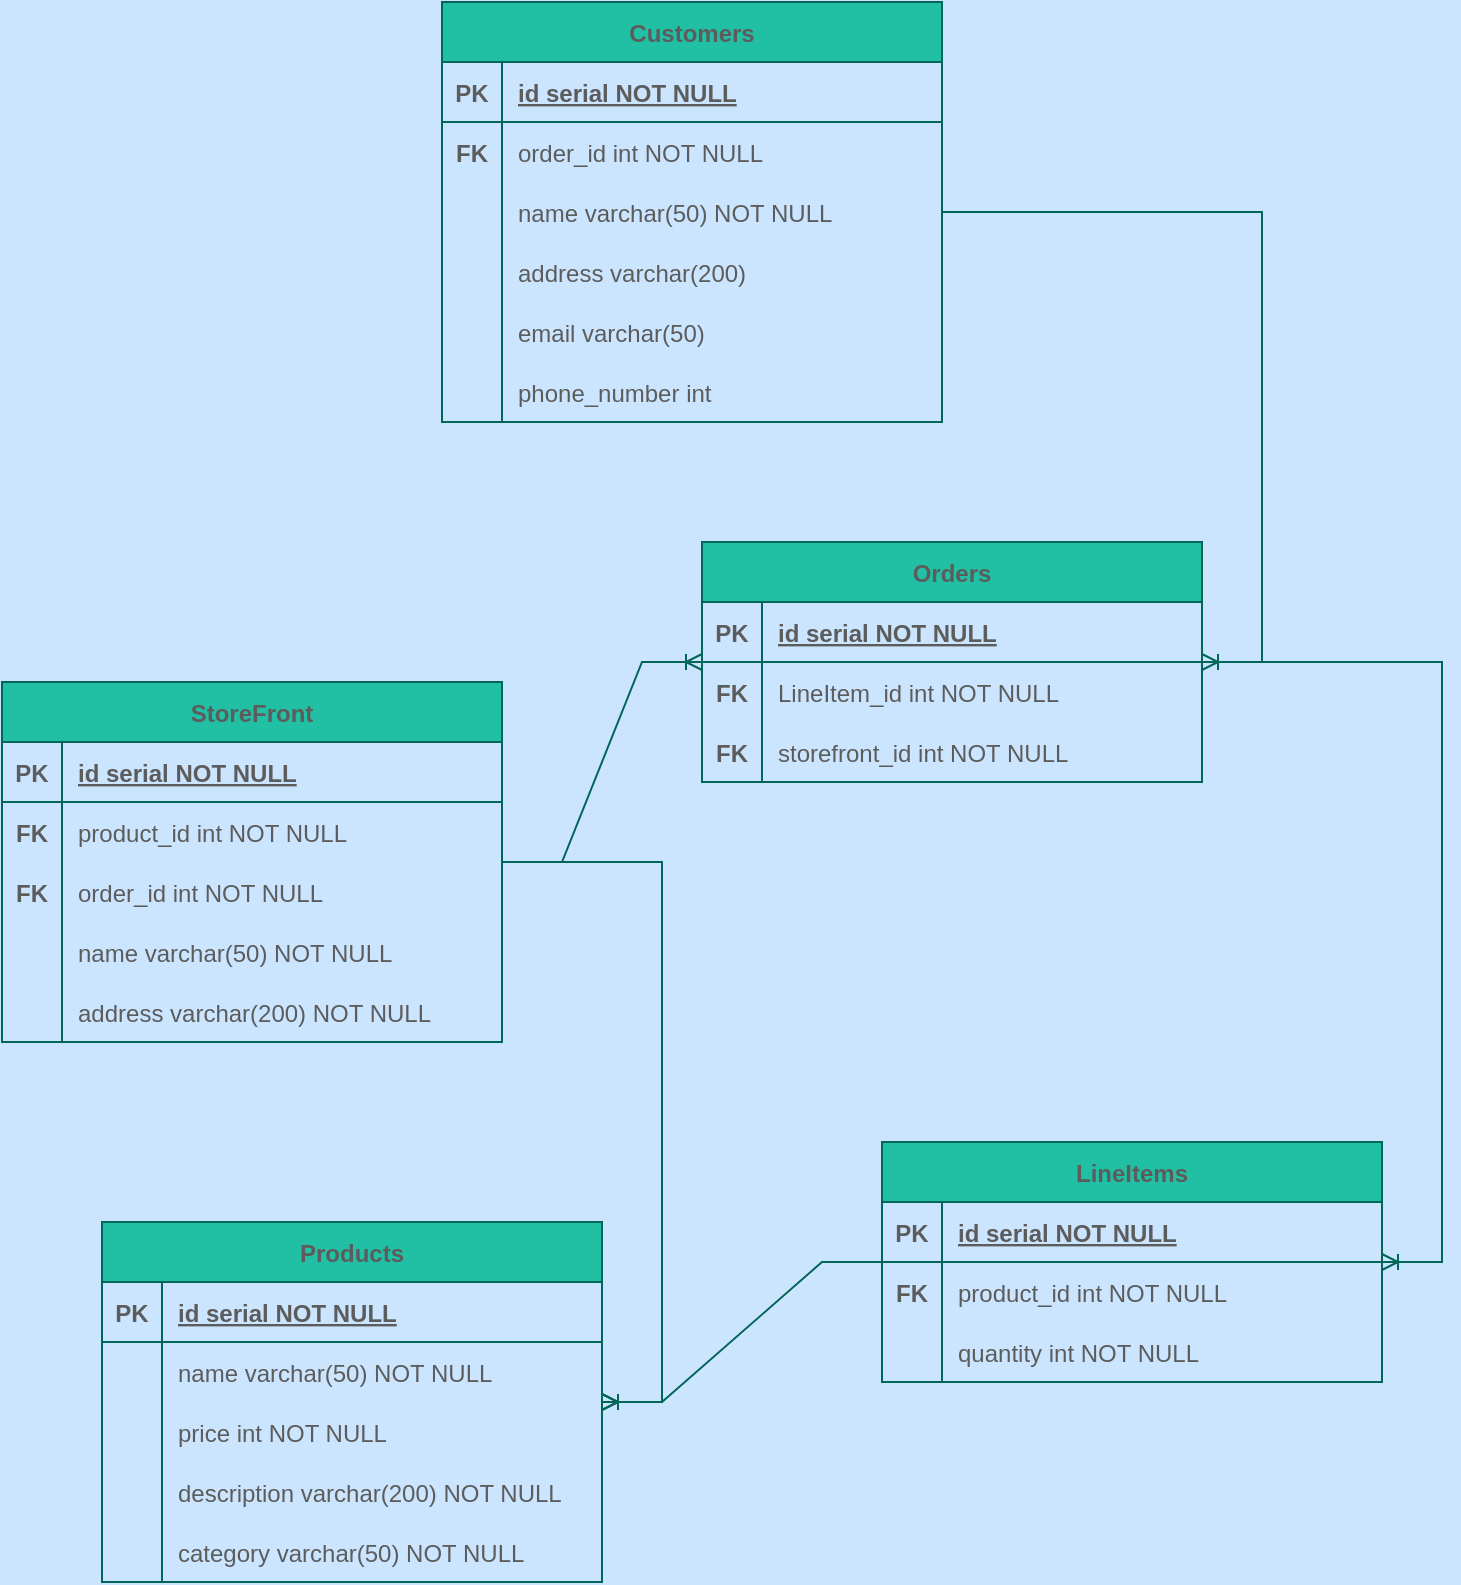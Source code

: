 <mxfile version="19.0.3" type="device"><diagram id="R2lEEEUBdFMjLlhIrx00" name="Page-1"><mxGraphModel dx="1102" dy="1025" grid="1" gridSize="10" guides="1" tooltips="1" connect="1" arrows="1" fold="1" page="1" pageScale="1" pageWidth="850" pageHeight="1100" background="#CCE5FF" math="0" shadow="0" extFonts="Permanent Marker^https://fonts.googleapis.com/css?family=Permanent+Marker"><root><mxCell id="0"/><mxCell id="1" parent="0"/><mxCell id="C-vyLk0tnHw3VtMMgP7b-23" value="Customers" style="shape=table;startSize=30;container=1;collapsible=1;childLayout=tableLayout;fixedRows=1;rowLines=0;fontStyle=1;align=center;resizeLast=1;fillColor=#21C0A5;strokeColor=#006658;fontColor=#5C5C5C;" parent="1" vertex="1"><mxGeometry x="290" y="10" width="250" height="210" as="geometry"/></mxCell><mxCell id="C-vyLk0tnHw3VtMMgP7b-24" value="" style="shape=partialRectangle;collapsible=0;dropTarget=0;pointerEvents=0;fillColor=none;points=[[0,0.5],[1,0.5]];portConstraint=eastwest;top=0;left=0;right=0;bottom=1;strokeColor=#006658;fontColor=#5C5C5C;" parent="C-vyLk0tnHw3VtMMgP7b-23" vertex="1"><mxGeometry y="30" width="250" height="30" as="geometry"/></mxCell><mxCell id="C-vyLk0tnHw3VtMMgP7b-25" value="PK" style="shape=partialRectangle;overflow=hidden;connectable=0;fillColor=none;top=0;left=0;bottom=0;right=0;fontStyle=1;strokeColor=#006658;fontColor=#5C5C5C;" parent="C-vyLk0tnHw3VtMMgP7b-24" vertex="1"><mxGeometry width="30" height="30" as="geometry"><mxRectangle width="30" height="30" as="alternateBounds"/></mxGeometry></mxCell><mxCell id="C-vyLk0tnHw3VtMMgP7b-26" value="id serial NOT NULL " style="shape=partialRectangle;overflow=hidden;connectable=0;fillColor=none;top=0;left=0;bottom=0;right=0;align=left;spacingLeft=6;fontStyle=5;strokeColor=#006658;fontColor=#5C5C5C;" parent="C-vyLk0tnHw3VtMMgP7b-24" vertex="1"><mxGeometry x="30" width="220" height="30" as="geometry"><mxRectangle width="220" height="30" as="alternateBounds"/></mxGeometry></mxCell><mxCell id="C-vyLk0tnHw3VtMMgP7b-27" value="" style="shape=partialRectangle;collapsible=0;dropTarget=0;pointerEvents=0;fillColor=none;points=[[0,0.5],[1,0.5]];portConstraint=eastwest;top=0;left=0;right=0;bottom=0;strokeColor=#006658;fontColor=#5C5C5C;" parent="C-vyLk0tnHw3VtMMgP7b-23" vertex="1"><mxGeometry y="60" width="250" height="30" as="geometry"/></mxCell><mxCell id="C-vyLk0tnHw3VtMMgP7b-28" value="FK" style="shape=partialRectangle;overflow=hidden;connectable=0;fillColor=none;top=0;left=0;bottom=0;right=0;fontStyle=1;strokeColor=#006658;fontColor=#5C5C5C;" parent="C-vyLk0tnHw3VtMMgP7b-27" vertex="1"><mxGeometry width="30" height="30" as="geometry"><mxRectangle width="30" height="30" as="alternateBounds"/></mxGeometry></mxCell><mxCell id="C-vyLk0tnHw3VtMMgP7b-29" value="order_id int NOT NULL" style="shape=partialRectangle;overflow=hidden;connectable=0;fillColor=none;top=0;left=0;bottom=0;right=0;align=left;spacingLeft=6;strokeColor=#006658;fontColor=#5C5C5C;" parent="C-vyLk0tnHw3VtMMgP7b-27" vertex="1"><mxGeometry x="30" width="220" height="30" as="geometry"><mxRectangle width="220" height="30" as="alternateBounds"/></mxGeometry></mxCell><mxCell id="_ga89qBq7lTKwcoKcpvE-96" style="shape=partialRectangle;collapsible=0;dropTarget=0;pointerEvents=0;fillColor=none;points=[[0,0.5],[1,0.5]];portConstraint=eastwest;top=0;left=0;right=0;bottom=0;strokeColor=#006658;fontColor=#5C5C5C;" parent="C-vyLk0tnHw3VtMMgP7b-23" vertex="1"><mxGeometry y="90" width="250" height="30" as="geometry"/></mxCell><mxCell id="_ga89qBq7lTKwcoKcpvE-97" style="shape=partialRectangle;overflow=hidden;connectable=0;fillColor=none;top=0;left=0;bottom=0;right=0;fontStyle=1;strokeColor=#006658;fontColor=#5C5C5C;" parent="_ga89qBq7lTKwcoKcpvE-96" vertex="1"><mxGeometry width="30" height="30" as="geometry"><mxRectangle width="30" height="30" as="alternateBounds"/></mxGeometry></mxCell><mxCell id="_ga89qBq7lTKwcoKcpvE-98" value="name varchar(50) NOT NULL" style="shape=partialRectangle;overflow=hidden;connectable=0;fillColor=none;top=0;left=0;bottom=0;right=0;align=left;spacingLeft=6;strokeColor=#006658;fontColor=#5C5C5C;" parent="_ga89qBq7lTKwcoKcpvE-96" vertex="1"><mxGeometry x="30" width="220" height="30" as="geometry"><mxRectangle width="220" height="30" as="alternateBounds"/></mxGeometry></mxCell><mxCell id="_ga89qBq7lTKwcoKcpvE-93" style="shape=partialRectangle;collapsible=0;dropTarget=0;pointerEvents=0;fillColor=none;points=[[0,0.5],[1,0.5]];portConstraint=eastwest;top=0;left=0;right=0;bottom=0;strokeColor=#006658;fontColor=#5C5C5C;" parent="C-vyLk0tnHw3VtMMgP7b-23" vertex="1"><mxGeometry y="120" width="250" height="30" as="geometry"/></mxCell><mxCell id="_ga89qBq7lTKwcoKcpvE-94" style="shape=partialRectangle;overflow=hidden;connectable=0;fillColor=none;top=0;left=0;bottom=0;right=0;fontStyle=1;strokeColor=#006658;fontColor=#5C5C5C;" parent="_ga89qBq7lTKwcoKcpvE-93" vertex="1"><mxGeometry width="30" height="30" as="geometry"><mxRectangle width="30" height="30" as="alternateBounds"/></mxGeometry></mxCell><mxCell id="_ga89qBq7lTKwcoKcpvE-95" value="address varchar(200)" style="shape=partialRectangle;overflow=hidden;connectable=0;fillColor=none;top=0;left=0;bottom=0;right=0;align=left;spacingLeft=6;strokeColor=#006658;fontColor=#5C5C5C;" parent="_ga89qBq7lTKwcoKcpvE-93" vertex="1"><mxGeometry x="30" width="220" height="30" as="geometry"><mxRectangle width="220" height="30" as="alternateBounds"/></mxGeometry></mxCell><mxCell id="_ga89qBq7lTKwcoKcpvE-90" style="shape=partialRectangle;collapsible=0;dropTarget=0;pointerEvents=0;fillColor=none;points=[[0,0.5],[1,0.5]];portConstraint=eastwest;top=0;left=0;right=0;bottom=0;strokeColor=#006658;fontColor=#5C5C5C;" parent="C-vyLk0tnHw3VtMMgP7b-23" vertex="1"><mxGeometry y="150" width="250" height="30" as="geometry"/></mxCell><mxCell id="_ga89qBq7lTKwcoKcpvE-91" style="shape=partialRectangle;overflow=hidden;connectable=0;fillColor=none;top=0;left=0;bottom=0;right=0;fontStyle=1;strokeColor=#006658;fontColor=#5C5C5C;" parent="_ga89qBq7lTKwcoKcpvE-90" vertex="1"><mxGeometry width="30" height="30" as="geometry"><mxRectangle width="30" height="30" as="alternateBounds"/></mxGeometry></mxCell><mxCell id="_ga89qBq7lTKwcoKcpvE-92" value="email varchar(50)" style="shape=partialRectangle;overflow=hidden;connectable=0;fillColor=none;top=0;left=0;bottom=0;right=0;align=left;spacingLeft=6;strokeColor=#006658;fontColor=#5C5C5C;" parent="_ga89qBq7lTKwcoKcpvE-90" vertex="1"><mxGeometry x="30" width="220" height="30" as="geometry"><mxRectangle width="220" height="30" as="alternateBounds"/></mxGeometry></mxCell><mxCell id="_ga89qBq7lTKwcoKcpvE-99" style="shape=partialRectangle;collapsible=0;dropTarget=0;pointerEvents=0;fillColor=none;points=[[0,0.5],[1,0.5]];portConstraint=eastwest;top=0;left=0;right=0;bottom=0;strokeColor=#006658;fontColor=#5C5C5C;" parent="C-vyLk0tnHw3VtMMgP7b-23" vertex="1"><mxGeometry y="180" width="250" height="30" as="geometry"/></mxCell><mxCell id="_ga89qBq7lTKwcoKcpvE-100" style="shape=partialRectangle;overflow=hidden;connectable=0;fillColor=none;top=0;left=0;bottom=0;right=0;fontStyle=1;strokeColor=#006658;fontColor=#5C5C5C;" parent="_ga89qBq7lTKwcoKcpvE-99" vertex="1"><mxGeometry width="30" height="30" as="geometry"><mxRectangle width="30" height="30" as="alternateBounds"/></mxGeometry></mxCell><mxCell id="_ga89qBq7lTKwcoKcpvE-101" value="phone_number int" style="shape=partialRectangle;overflow=hidden;connectable=0;fillColor=none;top=0;left=0;bottom=0;right=0;align=left;spacingLeft=6;strokeColor=#006658;fontColor=#5C5C5C;" parent="_ga89qBq7lTKwcoKcpvE-99" vertex="1"><mxGeometry x="30" width="220" height="30" as="geometry"><mxRectangle width="220" height="30" as="alternateBounds"/></mxGeometry></mxCell><mxCell id="_ga89qBq7lTKwcoKcpvE-2" value="Products" style="shape=table;startSize=30;container=1;collapsible=1;childLayout=tableLayout;fixedRows=1;rowLines=0;fontStyle=1;align=center;resizeLast=1;fillColor=#21C0A5;strokeColor=#006658;fontColor=#5C5C5C;" parent="1" vertex="1"><mxGeometry x="120" y="620" width="250" height="180" as="geometry"/></mxCell><mxCell id="_ga89qBq7lTKwcoKcpvE-3" value="" style="shape=partialRectangle;collapsible=0;dropTarget=0;pointerEvents=0;fillColor=none;points=[[0,0.5],[1,0.5]];portConstraint=eastwest;top=0;left=0;right=0;bottom=1;strokeColor=#006658;fontColor=#5C5C5C;" parent="_ga89qBq7lTKwcoKcpvE-2" vertex="1"><mxGeometry y="30" width="250" height="30" as="geometry"/></mxCell><mxCell id="_ga89qBq7lTKwcoKcpvE-4" value="PK" style="shape=partialRectangle;overflow=hidden;connectable=0;fillColor=none;top=0;left=0;bottom=0;right=0;fontStyle=1;strokeColor=#006658;fontColor=#5C5C5C;" parent="_ga89qBq7lTKwcoKcpvE-3" vertex="1"><mxGeometry width="30" height="30" as="geometry"><mxRectangle width="30" height="30" as="alternateBounds"/></mxGeometry></mxCell><mxCell id="_ga89qBq7lTKwcoKcpvE-5" value="id serial NOT NULL " style="shape=partialRectangle;overflow=hidden;connectable=0;fillColor=none;top=0;left=0;bottom=0;right=0;align=left;spacingLeft=6;fontStyle=5;strokeColor=#006658;fontColor=#5C5C5C;" parent="_ga89qBq7lTKwcoKcpvE-3" vertex="1"><mxGeometry x="30" width="220" height="30" as="geometry"><mxRectangle width="220" height="30" as="alternateBounds"/></mxGeometry></mxCell><mxCell id="_ga89qBq7lTKwcoKcpvE-6" value="" style="shape=partialRectangle;collapsible=0;dropTarget=0;pointerEvents=0;fillColor=none;points=[[0,0.5],[1,0.5]];portConstraint=eastwest;top=0;left=0;right=0;bottom=0;strokeColor=#006658;fontColor=#5C5C5C;" parent="_ga89qBq7lTKwcoKcpvE-2" vertex="1"><mxGeometry y="60" width="250" height="30" as="geometry"/></mxCell><mxCell id="_ga89qBq7lTKwcoKcpvE-7" value="" style="shape=partialRectangle;overflow=hidden;connectable=0;fillColor=none;top=0;left=0;bottom=0;right=0;strokeColor=#006658;fontColor=#5C5C5C;" parent="_ga89qBq7lTKwcoKcpvE-6" vertex="1"><mxGeometry width="30" height="30" as="geometry"><mxRectangle width="30" height="30" as="alternateBounds"/></mxGeometry></mxCell><mxCell id="_ga89qBq7lTKwcoKcpvE-8" value="name varchar(50) NOT NULL" style="shape=partialRectangle;overflow=hidden;connectable=0;fillColor=none;top=0;left=0;bottom=0;right=0;align=left;spacingLeft=6;strokeColor=#006658;fontColor=#5C5C5C;" parent="_ga89qBq7lTKwcoKcpvE-6" vertex="1"><mxGeometry x="30" width="220" height="30" as="geometry"><mxRectangle width="220" height="30" as="alternateBounds"/></mxGeometry></mxCell><mxCell id="_ga89qBq7lTKwcoKcpvE-9" value="" style="shape=partialRectangle;collapsible=0;dropTarget=0;pointerEvents=0;fillColor=none;points=[[0,0.5],[1,0.5]];portConstraint=eastwest;top=0;left=0;right=0;bottom=0;strokeColor=#006658;fontColor=#5C5C5C;" parent="_ga89qBq7lTKwcoKcpvE-2" vertex="1"><mxGeometry y="90" width="250" height="30" as="geometry"/></mxCell><mxCell id="_ga89qBq7lTKwcoKcpvE-10" value="" style="shape=partialRectangle;overflow=hidden;connectable=0;fillColor=none;top=0;left=0;bottom=0;right=0;strokeColor=#006658;fontColor=#5C5C5C;" parent="_ga89qBq7lTKwcoKcpvE-9" vertex="1"><mxGeometry width="30" height="30" as="geometry"><mxRectangle width="30" height="30" as="alternateBounds"/></mxGeometry></mxCell><mxCell id="_ga89qBq7lTKwcoKcpvE-11" value="price int NOT NULL" style="shape=partialRectangle;overflow=hidden;connectable=0;fillColor=none;top=0;left=0;bottom=0;right=0;align=left;spacingLeft=6;strokeColor=#006658;fontColor=#5C5C5C;" parent="_ga89qBq7lTKwcoKcpvE-9" vertex="1"><mxGeometry x="30" width="220" height="30" as="geometry"><mxRectangle width="220" height="30" as="alternateBounds"/></mxGeometry></mxCell><mxCell id="_ga89qBq7lTKwcoKcpvE-12" value="" style="shape=partialRectangle;collapsible=0;dropTarget=0;pointerEvents=0;fillColor=none;points=[[0,0.5],[1,0.5]];portConstraint=eastwest;top=0;left=0;right=0;bottom=0;strokeColor=#006658;fontColor=#5C5C5C;" parent="_ga89qBq7lTKwcoKcpvE-2" vertex="1"><mxGeometry y="120" width="250" height="30" as="geometry"/></mxCell><mxCell id="_ga89qBq7lTKwcoKcpvE-13" value="" style="shape=partialRectangle;overflow=hidden;connectable=0;fillColor=none;top=0;left=0;bottom=0;right=0;strokeColor=#006658;fontColor=#5C5C5C;" parent="_ga89qBq7lTKwcoKcpvE-12" vertex="1"><mxGeometry width="30" height="30" as="geometry"><mxRectangle width="30" height="30" as="alternateBounds"/></mxGeometry></mxCell><mxCell id="_ga89qBq7lTKwcoKcpvE-14" value="description varchar(200) NOT NULL" style="shape=partialRectangle;overflow=hidden;connectable=0;fillColor=none;top=0;left=0;bottom=0;right=0;align=left;spacingLeft=6;strokeColor=#006658;fontColor=#5C5C5C;" parent="_ga89qBq7lTKwcoKcpvE-12" vertex="1"><mxGeometry x="30" width="220" height="30" as="geometry"><mxRectangle width="220" height="30" as="alternateBounds"/></mxGeometry></mxCell><mxCell id="_ga89qBq7lTKwcoKcpvE-15" value="" style="shape=partialRectangle;collapsible=0;dropTarget=0;pointerEvents=0;fillColor=none;points=[[0,0.5],[1,0.5]];portConstraint=eastwest;top=0;left=0;right=0;bottom=0;strokeColor=#006658;fontColor=#5C5C5C;" parent="_ga89qBq7lTKwcoKcpvE-2" vertex="1"><mxGeometry y="150" width="250" height="30" as="geometry"/></mxCell><mxCell id="_ga89qBq7lTKwcoKcpvE-16" value="" style="shape=partialRectangle;overflow=hidden;connectable=0;fillColor=none;top=0;left=0;bottom=0;right=0;strokeColor=#006658;fontColor=#5C5C5C;" parent="_ga89qBq7lTKwcoKcpvE-15" vertex="1"><mxGeometry width="30" height="30" as="geometry"><mxRectangle width="30" height="30" as="alternateBounds"/></mxGeometry></mxCell><mxCell id="_ga89qBq7lTKwcoKcpvE-17" value="category varchar(50) NOT NULL" style="shape=partialRectangle;overflow=hidden;connectable=0;fillColor=none;top=0;left=0;bottom=0;right=0;align=left;spacingLeft=6;strokeColor=#006658;fontColor=#5C5C5C;" parent="_ga89qBq7lTKwcoKcpvE-15" vertex="1"><mxGeometry x="30" width="220" height="30" as="geometry"><mxRectangle width="220" height="30" as="alternateBounds"/></mxGeometry></mxCell><mxCell id="_ga89qBq7lTKwcoKcpvE-18" value="LineItems" style="shape=table;startSize=30;container=1;collapsible=1;childLayout=tableLayout;fixedRows=1;rowLines=0;fontStyle=1;align=center;resizeLast=1;fillColor=#21C0A5;strokeColor=#006658;fontColor=#5C5C5C;" parent="1" vertex="1"><mxGeometry x="510" y="580" width="250" height="120" as="geometry"/></mxCell><mxCell id="_ga89qBq7lTKwcoKcpvE-19" value="" style="shape=partialRectangle;collapsible=0;dropTarget=0;pointerEvents=0;fillColor=none;points=[[0,0.5],[1,0.5]];portConstraint=eastwest;top=0;left=0;right=0;bottom=1;strokeColor=#006658;fontColor=#5C5C5C;" parent="_ga89qBq7lTKwcoKcpvE-18" vertex="1"><mxGeometry y="30" width="250" height="30" as="geometry"/></mxCell><mxCell id="_ga89qBq7lTKwcoKcpvE-20" value="PK" style="shape=partialRectangle;overflow=hidden;connectable=0;fillColor=none;top=0;left=0;bottom=0;right=0;fontStyle=1;strokeColor=#006658;fontColor=#5C5C5C;" parent="_ga89qBq7lTKwcoKcpvE-19" vertex="1"><mxGeometry width="30" height="30" as="geometry"><mxRectangle width="30" height="30" as="alternateBounds"/></mxGeometry></mxCell><mxCell id="_ga89qBq7lTKwcoKcpvE-21" value="id serial NOT NULL " style="shape=partialRectangle;overflow=hidden;connectable=0;fillColor=none;top=0;left=0;bottom=0;right=0;align=left;spacingLeft=6;fontStyle=5;strokeColor=#006658;fontColor=#5C5C5C;" parent="_ga89qBq7lTKwcoKcpvE-19" vertex="1"><mxGeometry x="30" width="220" height="30" as="geometry"><mxRectangle width="220" height="30" as="alternateBounds"/></mxGeometry></mxCell><mxCell id="_ga89qBq7lTKwcoKcpvE-22" value="" style="shape=partialRectangle;collapsible=0;dropTarget=0;pointerEvents=0;fillColor=none;points=[[0,0.5],[1,0.5]];portConstraint=eastwest;top=0;left=0;right=0;bottom=0;strokeColor=#006658;fontColor=#5C5C5C;" parent="_ga89qBq7lTKwcoKcpvE-18" vertex="1"><mxGeometry y="60" width="250" height="30" as="geometry"/></mxCell><mxCell id="_ga89qBq7lTKwcoKcpvE-23" value="FK" style="shape=partialRectangle;overflow=hidden;connectable=0;fillColor=none;top=0;left=0;bottom=0;right=0;fontStyle=1;strokeColor=#006658;fontColor=#5C5C5C;" parent="_ga89qBq7lTKwcoKcpvE-22" vertex="1"><mxGeometry width="30" height="30" as="geometry"><mxRectangle width="30" height="30" as="alternateBounds"/></mxGeometry></mxCell><mxCell id="_ga89qBq7lTKwcoKcpvE-24" value="product_id int NOT NULL" style="shape=partialRectangle;overflow=hidden;connectable=0;fillColor=none;top=0;left=0;bottom=0;right=0;align=left;spacingLeft=6;strokeColor=#006658;fontColor=#5C5C5C;" parent="_ga89qBq7lTKwcoKcpvE-22" vertex="1"><mxGeometry x="30" width="220" height="30" as="geometry"><mxRectangle width="220" height="30" as="alternateBounds"/></mxGeometry></mxCell><mxCell id="_ga89qBq7lTKwcoKcpvE-28" value="" style="shape=partialRectangle;collapsible=0;dropTarget=0;pointerEvents=0;fillColor=none;points=[[0,0.5],[1,0.5]];portConstraint=eastwest;top=0;left=0;right=0;bottom=0;strokeColor=#006658;fontColor=#5C5C5C;" parent="_ga89qBq7lTKwcoKcpvE-18" vertex="1"><mxGeometry y="90" width="250" height="30" as="geometry"/></mxCell><mxCell id="_ga89qBq7lTKwcoKcpvE-29" value="" style="shape=partialRectangle;overflow=hidden;connectable=0;fillColor=none;top=0;left=0;bottom=0;right=0;strokeColor=#006658;fontColor=#5C5C5C;" parent="_ga89qBq7lTKwcoKcpvE-28" vertex="1"><mxGeometry width="30" height="30" as="geometry"><mxRectangle width="30" height="30" as="alternateBounds"/></mxGeometry></mxCell><mxCell id="_ga89qBq7lTKwcoKcpvE-30" value="quantity int NOT NULL" style="shape=partialRectangle;overflow=hidden;connectable=0;fillColor=none;top=0;left=0;bottom=0;right=0;align=left;spacingLeft=6;strokeColor=#006658;fontColor=#5C5C5C;" parent="_ga89qBq7lTKwcoKcpvE-28" vertex="1"><mxGeometry x="30" width="220" height="30" as="geometry"><mxRectangle width="220" height="30" as="alternateBounds"/></mxGeometry></mxCell><mxCell id="_ga89qBq7lTKwcoKcpvE-34" value="Orders" style="shape=table;startSize=30;container=1;collapsible=1;childLayout=tableLayout;fixedRows=1;rowLines=0;fontStyle=1;align=center;resizeLast=1;fillColor=#21C0A5;strokeColor=#006658;fontColor=#5C5C5C;" parent="1" vertex="1"><mxGeometry x="420" y="280" width="250" height="120" as="geometry"/></mxCell><mxCell id="_ga89qBq7lTKwcoKcpvE-35" value="" style="shape=partialRectangle;collapsible=0;dropTarget=0;pointerEvents=0;fillColor=none;points=[[0,0.5],[1,0.5]];portConstraint=eastwest;top=0;left=0;right=0;bottom=1;strokeColor=#006658;fontColor=#5C5C5C;" parent="_ga89qBq7lTKwcoKcpvE-34" vertex="1"><mxGeometry y="30" width="250" height="30" as="geometry"/></mxCell><mxCell id="_ga89qBq7lTKwcoKcpvE-36" value="PK" style="shape=partialRectangle;overflow=hidden;connectable=0;fillColor=none;top=0;left=0;bottom=0;right=0;fontStyle=1;strokeColor=#006658;fontColor=#5C5C5C;" parent="_ga89qBq7lTKwcoKcpvE-35" vertex="1"><mxGeometry width="30" height="30" as="geometry"><mxRectangle width="30" height="30" as="alternateBounds"/></mxGeometry></mxCell><mxCell id="_ga89qBq7lTKwcoKcpvE-37" value="id serial NOT NULL " style="shape=partialRectangle;overflow=hidden;connectable=0;fillColor=none;top=0;left=0;bottom=0;right=0;align=left;spacingLeft=6;fontStyle=5;strokeColor=#006658;fontColor=#5C5C5C;" parent="_ga89qBq7lTKwcoKcpvE-35" vertex="1"><mxGeometry x="30" width="220" height="30" as="geometry"><mxRectangle width="220" height="30" as="alternateBounds"/></mxGeometry></mxCell><mxCell id="_ga89qBq7lTKwcoKcpvE-38" value="" style="shape=partialRectangle;collapsible=0;dropTarget=0;pointerEvents=0;fillColor=none;points=[[0,0.5],[1,0.5]];portConstraint=eastwest;top=0;left=0;right=0;bottom=0;strokeColor=#006658;fontColor=#5C5C5C;" parent="_ga89qBq7lTKwcoKcpvE-34" vertex="1"><mxGeometry y="60" width="250" height="30" as="geometry"/></mxCell><mxCell id="_ga89qBq7lTKwcoKcpvE-39" value="FK" style="shape=partialRectangle;overflow=hidden;connectable=0;fillColor=none;top=0;left=0;bottom=0;right=0;fontStyle=1;strokeColor=#006658;fontColor=#5C5C5C;" parent="_ga89qBq7lTKwcoKcpvE-38" vertex="1"><mxGeometry width="30" height="30" as="geometry"><mxRectangle width="30" height="30" as="alternateBounds"/></mxGeometry></mxCell><mxCell id="_ga89qBq7lTKwcoKcpvE-40" value="LineItem_id int NOT NULL" style="shape=partialRectangle;overflow=hidden;connectable=0;fillColor=none;top=0;left=0;bottom=0;right=0;align=left;spacingLeft=6;strokeColor=#006658;fontColor=#5C5C5C;" parent="_ga89qBq7lTKwcoKcpvE-38" vertex="1"><mxGeometry x="30" width="220" height="30" as="geometry"><mxRectangle width="220" height="30" as="alternateBounds"/></mxGeometry></mxCell><mxCell id="_ga89qBq7lTKwcoKcpvE-41" value="" style="shape=partialRectangle;collapsible=0;dropTarget=0;pointerEvents=0;fillColor=none;points=[[0,0.5],[1,0.5]];portConstraint=eastwest;top=0;left=0;right=0;bottom=0;strokeColor=#006658;fontColor=#5C5C5C;" parent="_ga89qBq7lTKwcoKcpvE-34" vertex="1"><mxGeometry y="90" width="250" height="30" as="geometry"/></mxCell><mxCell id="_ga89qBq7lTKwcoKcpvE-42" value="FK" style="shape=partialRectangle;overflow=hidden;connectable=0;fillColor=none;top=0;left=0;bottom=0;right=0;fontStyle=1;strokeColor=#006658;fontColor=#5C5C5C;" parent="_ga89qBq7lTKwcoKcpvE-41" vertex="1"><mxGeometry width="30" height="30" as="geometry"><mxRectangle width="30" height="30" as="alternateBounds"/></mxGeometry></mxCell><mxCell id="_ga89qBq7lTKwcoKcpvE-43" value="storefront_id int NOT NULL" style="shape=partialRectangle;overflow=hidden;connectable=0;fillColor=none;top=0;left=0;bottom=0;right=0;align=left;spacingLeft=6;strokeColor=#006658;fontColor=#5C5C5C;" parent="_ga89qBq7lTKwcoKcpvE-41" vertex="1"><mxGeometry x="30" width="220" height="30" as="geometry"><mxRectangle width="220" height="30" as="alternateBounds"/></mxGeometry></mxCell><mxCell id="_ga89qBq7lTKwcoKcpvE-45" value="StoreFront" style="shape=table;startSize=30;container=1;collapsible=1;childLayout=tableLayout;fixedRows=1;rowLines=0;fontStyle=1;align=center;resizeLast=1;fillColor=#21C0A5;strokeColor=#006658;fontColor=#5C5C5C;" parent="1" vertex="1"><mxGeometry x="70" y="350" width="250" height="180" as="geometry"/></mxCell><mxCell id="_ga89qBq7lTKwcoKcpvE-46" value="" style="shape=partialRectangle;collapsible=0;dropTarget=0;pointerEvents=0;fillColor=none;points=[[0,0.5],[1,0.5]];portConstraint=eastwest;top=0;left=0;right=0;bottom=1;strokeColor=#006658;fontColor=#5C5C5C;" parent="_ga89qBq7lTKwcoKcpvE-45" vertex="1"><mxGeometry y="30" width="250" height="30" as="geometry"/></mxCell><mxCell id="_ga89qBq7lTKwcoKcpvE-47" value="PK" style="shape=partialRectangle;overflow=hidden;connectable=0;fillColor=none;top=0;left=0;bottom=0;right=0;fontStyle=1;strokeColor=#006658;fontColor=#5C5C5C;" parent="_ga89qBq7lTKwcoKcpvE-46" vertex="1"><mxGeometry width="30" height="30" as="geometry"><mxRectangle width="30" height="30" as="alternateBounds"/></mxGeometry></mxCell><mxCell id="_ga89qBq7lTKwcoKcpvE-48" value="id serial NOT NULL " style="shape=partialRectangle;overflow=hidden;connectable=0;fillColor=none;top=0;left=0;bottom=0;right=0;align=left;spacingLeft=6;fontStyle=5;strokeColor=#006658;fontColor=#5C5C5C;" parent="_ga89qBq7lTKwcoKcpvE-46" vertex="1"><mxGeometry x="30" width="220" height="30" as="geometry"><mxRectangle width="220" height="30" as="alternateBounds"/></mxGeometry></mxCell><mxCell id="_ga89qBq7lTKwcoKcpvE-49" value="" style="shape=partialRectangle;collapsible=0;dropTarget=0;pointerEvents=0;fillColor=none;points=[[0,0.5],[1,0.5]];portConstraint=eastwest;top=0;left=0;right=0;bottom=0;strokeColor=#006658;fontColor=#5C5C5C;" parent="_ga89qBq7lTKwcoKcpvE-45" vertex="1"><mxGeometry y="60" width="250" height="30" as="geometry"/></mxCell><mxCell id="_ga89qBq7lTKwcoKcpvE-50" value="FK" style="shape=partialRectangle;overflow=hidden;connectable=0;fillColor=none;top=0;left=0;bottom=0;right=0;fontStyle=1;strokeColor=#006658;fontColor=#5C5C5C;" parent="_ga89qBq7lTKwcoKcpvE-49" vertex="1"><mxGeometry width="30" height="30" as="geometry"><mxRectangle width="30" height="30" as="alternateBounds"/></mxGeometry></mxCell><mxCell id="_ga89qBq7lTKwcoKcpvE-51" value="product_id int NOT NULL" style="shape=partialRectangle;overflow=hidden;connectable=0;fillColor=none;top=0;left=0;bottom=0;right=0;align=left;spacingLeft=6;strokeColor=#006658;fontColor=#5C5C5C;" parent="_ga89qBq7lTKwcoKcpvE-49" vertex="1"><mxGeometry x="30" width="220" height="30" as="geometry"><mxRectangle width="220" height="30" as="alternateBounds"/></mxGeometry></mxCell><mxCell id="_ga89qBq7lTKwcoKcpvE-52" value="" style="shape=partialRectangle;collapsible=0;dropTarget=0;pointerEvents=0;fillColor=none;points=[[0,0.5],[1,0.5]];portConstraint=eastwest;top=0;left=0;right=0;bottom=0;strokeColor=#006658;fontColor=#5C5C5C;" parent="_ga89qBq7lTKwcoKcpvE-45" vertex="1"><mxGeometry y="90" width="250" height="30" as="geometry"/></mxCell><mxCell id="_ga89qBq7lTKwcoKcpvE-53" value="FK" style="shape=partialRectangle;overflow=hidden;connectable=0;fillColor=none;top=0;left=0;bottom=0;right=0;fontStyle=1;strokeColor=#006658;fontColor=#5C5C5C;" parent="_ga89qBq7lTKwcoKcpvE-52" vertex="1"><mxGeometry width="30" height="30" as="geometry"><mxRectangle width="30" height="30" as="alternateBounds"/></mxGeometry></mxCell><mxCell id="_ga89qBq7lTKwcoKcpvE-54" value="order_id int NOT NULL" style="shape=partialRectangle;overflow=hidden;connectable=0;fillColor=none;top=0;left=0;bottom=0;right=0;align=left;spacingLeft=6;strokeColor=#006658;fontColor=#5C5C5C;" parent="_ga89qBq7lTKwcoKcpvE-52" vertex="1"><mxGeometry x="30" width="220" height="30" as="geometry"><mxRectangle width="220" height="30" as="alternateBounds"/></mxGeometry></mxCell><mxCell id="_ga89qBq7lTKwcoKcpvE-82" style="shape=partialRectangle;collapsible=0;dropTarget=0;pointerEvents=0;fillColor=none;points=[[0,0.5],[1,0.5]];portConstraint=eastwest;top=0;left=0;right=0;bottom=0;strokeColor=#006658;fontColor=#5C5C5C;" parent="_ga89qBq7lTKwcoKcpvE-45" vertex="1"><mxGeometry y="120" width="250" height="30" as="geometry"/></mxCell><mxCell id="_ga89qBq7lTKwcoKcpvE-83" style="shape=partialRectangle;overflow=hidden;connectable=0;fillColor=none;top=0;left=0;bottom=0;right=0;fontStyle=1;strokeColor=#006658;fontColor=#5C5C5C;" parent="_ga89qBq7lTKwcoKcpvE-82" vertex="1"><mxGeometry width="30" height="30" as="geometry"><mxRectangle width="30" height="30" as="alternateBounds"/></mxGeometry></mxCell><mxCell id="_ga89qBq7lTKwcoKcpvE-84" value="name varchar(50) NOT NULL" style="shape=partialRectangle;overflow=hidden;connectable=0;fillColor=none;top=0;left=0;bottom=0;right=0;align=left;spacingLeft=6;strokeColor=#006658;fontColor=#5C5C5C;" parent="_ga89qBq7lTKwcoKcpvE-82" vertex="1"><mxGeometry x="30" width="220" height="30" as="geometry"><mxRectangle width="220" height="30" as="alternateBounds"/></mxGeometry></mxCell><mxCell id="_ga89qBq7lTKwcoKcpvE-85" style="shape=partialRectangle;collapsible=0;dropTarget=0;pointerEvents=0;fillColor=none;points=[[0,0.5],[1,0.5]];portConstraint=eastwest;top=0;left=0;right=0;bottom=0;strokeColor=#006658;fontColor=#5C5C5C;" parent="_ga89qBq7lTKwcoKcpvE-45" vertex="1"><mxGeometry y="150" width="250" height="30" as="geometry"/></mxCell><mxCell id="_ga89qBq7lTKwcoKcpvE-86" style="shape=partialRectangle;overflow=hidden;connectable=0;fillColor=none;top=0;left=0;bottom=0;right=0;fontStyle=1;strokeColor=#006658;fontColor=#5C5C5C;" parent="_ga89qBq7lTKwcoKcpvE-85" vertex="1"><mxGeometry width="30" height="30" as="geometry"><mxRectangle width="30" height="30" as="alternateBounds"/></mxGeometry></mxCell><mxCell id="_ga89qBq7lTKwcoKcpvE-87" value="address varchar(200) NOT NULL" style="shape=partialRectangle;overflow=hidden;connectable=0;fillColor=none;top=0;left=0;bottom=0;right=0;align=left;spacingLeft=6;strokeColor=#006658;fontColor=#5C5C5C;" parent="_ga89qBq7lTKwcoKcpvE-85" vertex="1"><mxGeometry x="30" width="220" height="30" as="geometry"><mxRectangle width="220" height="30" as="alternateBounds"/></mxGeometry></mxCell><mxCell id="_ga89qBq7lTKwcoKcpvE-102" value="" style="edgeStyle=entityRelationEdgeStyle;fontSize=12;html=1;endArrow=ERoneToMany;rounded=0;strokeColor=#006658;fontColor=#5C5C5C;fontStyle=1" parent="1" source="C-vyLk0tnHw3VtMMgP7b-23" target="_ga89qBq7lTKwcoKcpvE-34" edge="1"><mxGeometry width="100" height="100" relative="1" as="geometry"><mxPoint x="390" y="450" as="sourcePoint"/><mxPoint x="490" y="350" as="targetPoint"/></mxGeometry></mxCell><mxCell id="_ga89qBq7lTKwcoKcpvE-103" value="" style="edgeStyle=entityRelationEdgeStyle;fontSize=12;html=1;endArrow=ERoneToMany;rounded=0;strokeColor=#006658;fontColor=#5C5C5C;" parent="1" source="_ga89qBq7lTKwcoKcpvE-18" target="_ga89qBq7lTKwcoKcpvE-2" edge="1"><mxGeometry width="100" height="100" relative="1" as="geometry"><mxPoint x="390" y="450" as="sourcePoint"/><mxPoint x="490" y="350" as="targetPoint"/></mxGeometry></mxCell><mxCell id="_ga89qBq7lTKwcoKcpvE-104" value="" style="edgeStyle=entityRelationEdgeStyle;fontSize=12;html=1;endArrow=ERoneToMany;rounded=0;strokeColor=#006658;fontColor=#5C5C5C;" parent="1" source="_ga89qBq7lTKwcoKcpvE-45" target="_ga89qBq7lTKwcoKcpvE-2" edge="1"><mxGeometry width="100" height="100" relative="1" as="geometry"><mxPoint x="390" y="450" as="sourcePoint"/><mxPoint x="490" y="350" as="targetPoint"/></mxGeometry></mxCell><mxCell id="_ga89qBq7lTKwcoKcpvE-105" value="" style="edgeStyle=entityRelationEdgeStyle;fontSize=12;html=1;endArrow=ERoneToMany;rounded=0;strokeColor=#006658;fontColor=#5C5C5C;" parent="1" source="_ga89qBq7lTKwcoKcpvE-45" target="_ga89qBq7lTKwcoKcpvE-34" edge="1"><mxGeometry width="100" height="100" relative="1" as="geometry"><mxPoint x="390" y="450" as="sourcePoint"/><mxPoint x="490" y="350" as="targetPoint"/></mxGeometry></mxCell><mxCell id="_ga89qBq7lTKwcoKcpvE-106" value="" style="edgeStyle=entityRelationEdgeStyle;fontSize=12;html=1;endArrow=ERoneToMany;rounded=0;strokeColor=#006658;fontColor=#5C5C5C;" parent="1" source="_ga89qBq7lTKwcoKcpvE-34" target="_ga89qBq7lTKwcoKcpvE-18" edge="1"><mxGeometry width="100" height="100" relative="1" as="geometry"><mxPoint x="390" y="450" as="sourcePoint"/><mxPoint x="490" y="350" as="targetPoint"/></mxGeometry></mxCell></root></mxGraphModel></diagram></mxfile>